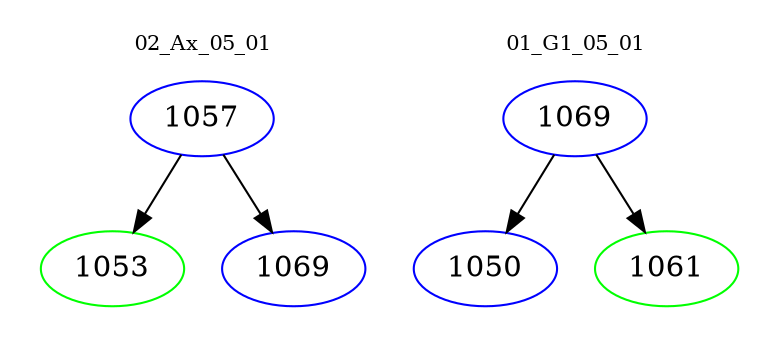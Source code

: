digraph{
subgraph cluster_0 {
color = white
label = "02_Ax_05_01";
fontsize=10;
T0_1057 [label="1057", color="blue"]
T0_1057 -> T0_1053 [color="black"]
T0_1053 [label="1053", color="green"]
T0_1057 -> T0_1069 [color="black"]
T0_1069 [label="1069", color="blue"]
}
subgraph cluster_1 {
color = white
label = "01_G1_05_01";
fontsize=10;
T1_1069 [label="1069", color="blue"]
T1_1069 -> T1_1050 [color="black"]
T1_1050 [label="1050", color="blue"]
T1_1069 -> T1_1061 [color="black"]
T1_1061 [label="1061", color="green"]
}
}
